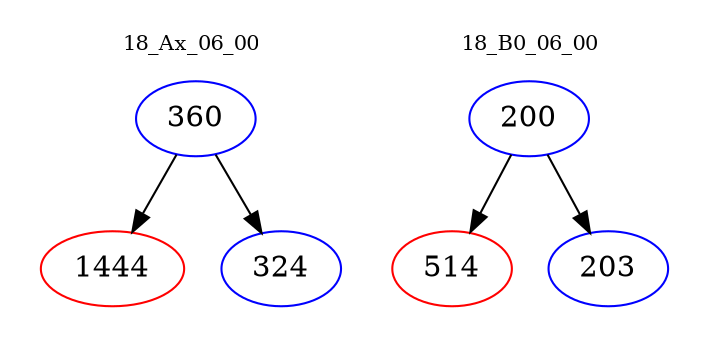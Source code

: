 digraph{
subgraph cluster_0 {
color = white
label = "18_Ax_06_00";
fontsize=10;
T0_360 [label="360", color="blue"]
T0_360 -> T0_1444 [color="black"]
T0_1444 [label="1444", color="red"]
T0_360 -> T0_324 [color="black"]
T0_324 [label="324", color="blue"]
}
subgraph cluster_1 {
color = white
label = "18_B0_06_00";
fontsize=10;
T1_200 [label="200", color="blue"]
T1_200 -> T1_514 [color="black"]
T1_514 [label="514", color="red"]
T1_200 -> T1_203 [color="black"]
T1_203 [label="203", color="blue"]
}
}

